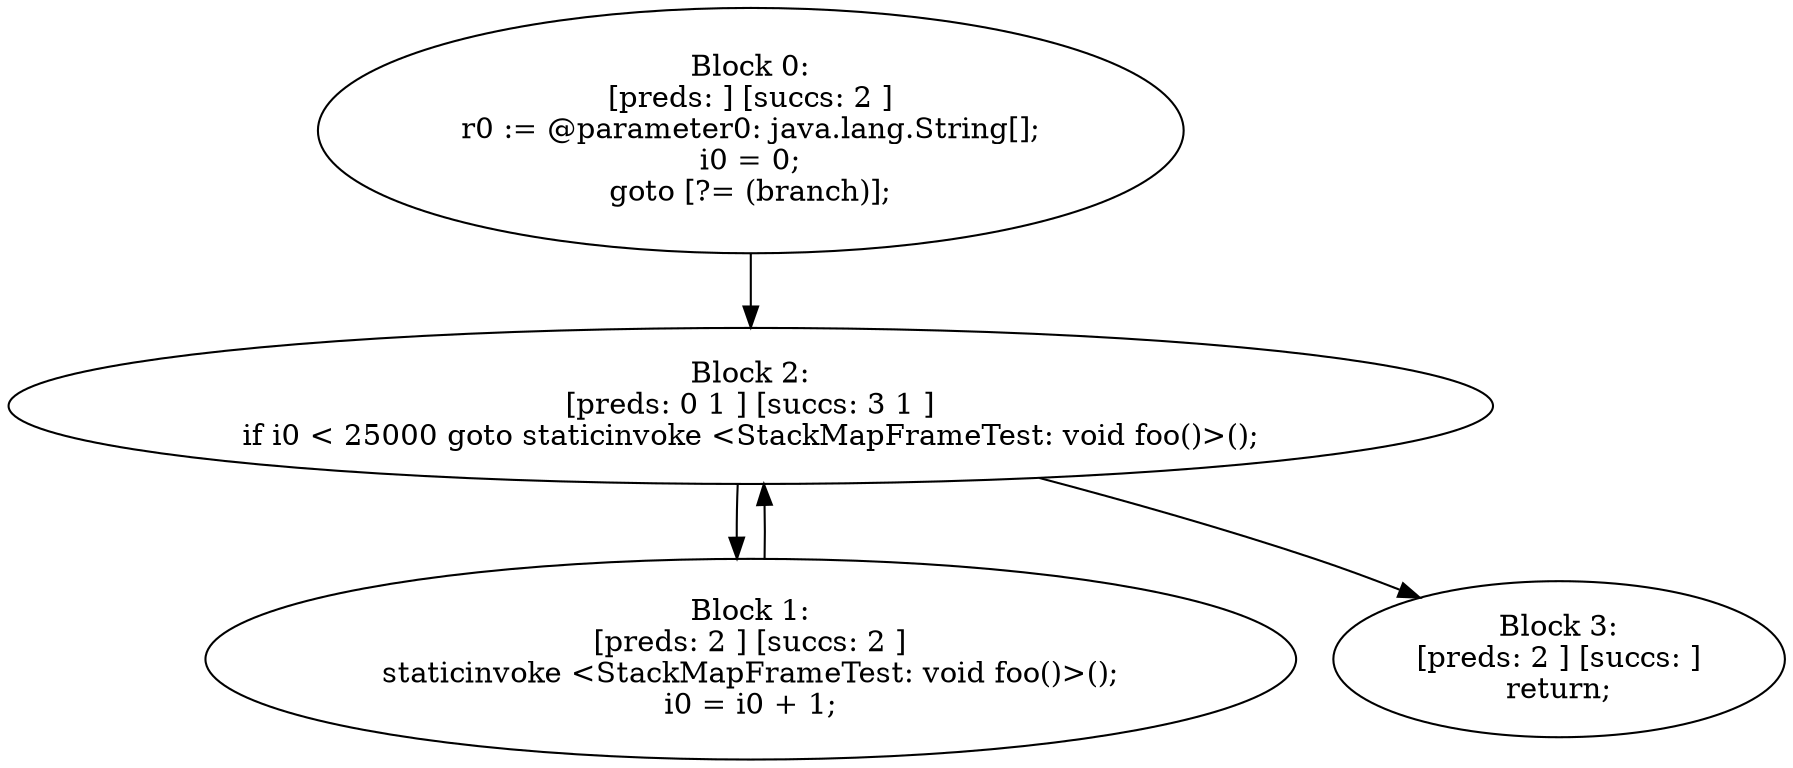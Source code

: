 digraph "unitGraph" {
    "Block 0:
[preds: ] [succs: 2 ]
r0 := @parameter0: java.lang.String[];
i0 = 0;
goto [?= (branch)];
"
    "Block 1:
[preds: 2 ] [succs: 2 ]
staticinvoke <StackMapFrameTest: void foo()>();
i0 = i0 + 1;
"
    "Block 2:
[preds: 0 1 ] [succs: 3 1 ]
if i0 < 25000 goto staticinvoke <StackMapFrameTest: void foo()>();
"
    "Block 3:
[preds: 2 ] [succs: ]
return;
"
    "Block 0:
[preds: ] [succs: 2 ]
r0 := @parameter0: java.lang.String[];
i0 = 0;
goto [?= (branch)];
"->"Block 2:
[preds: 0 1 ] [succs: 3 1 ]
if i0 < 25000 goto staticinvoke <StackMapFrameTest: void foo()>();
";
    "Block 1:
[preds: 2 ] [succs: 2 ]
staticinvoke <StackMapFrameTest: void foo()>();
i0 = i0 + 1;
"->"Block 2:
[preds: 0 1 ] [succs: 3 1 ]
if i0 < 25000 goto staticinvoke <StackMapFrameTest: void foo()>();
";
    "Block 2:
[preds: 0 1 ] [succs: 3 1 ]
if i0 < 25000 goto staticinvoke <StackMapFrameTest: void foo()>();
"->"Block 3:
[preds: 2 ] [succs: ]
return;
";
    "Block 2:
[preds: 0 1 ] [succs: 3 1 ]
if i0 < 25000 goto staticinvoke <StackMapFrameTest: void foo()>();
"->"Block 1:
[preds: 2 ] [succs: 2 ]
staticinvoke <StackMapFrameTest: void foo()>();
i0 = i0 + 1;
";
}
